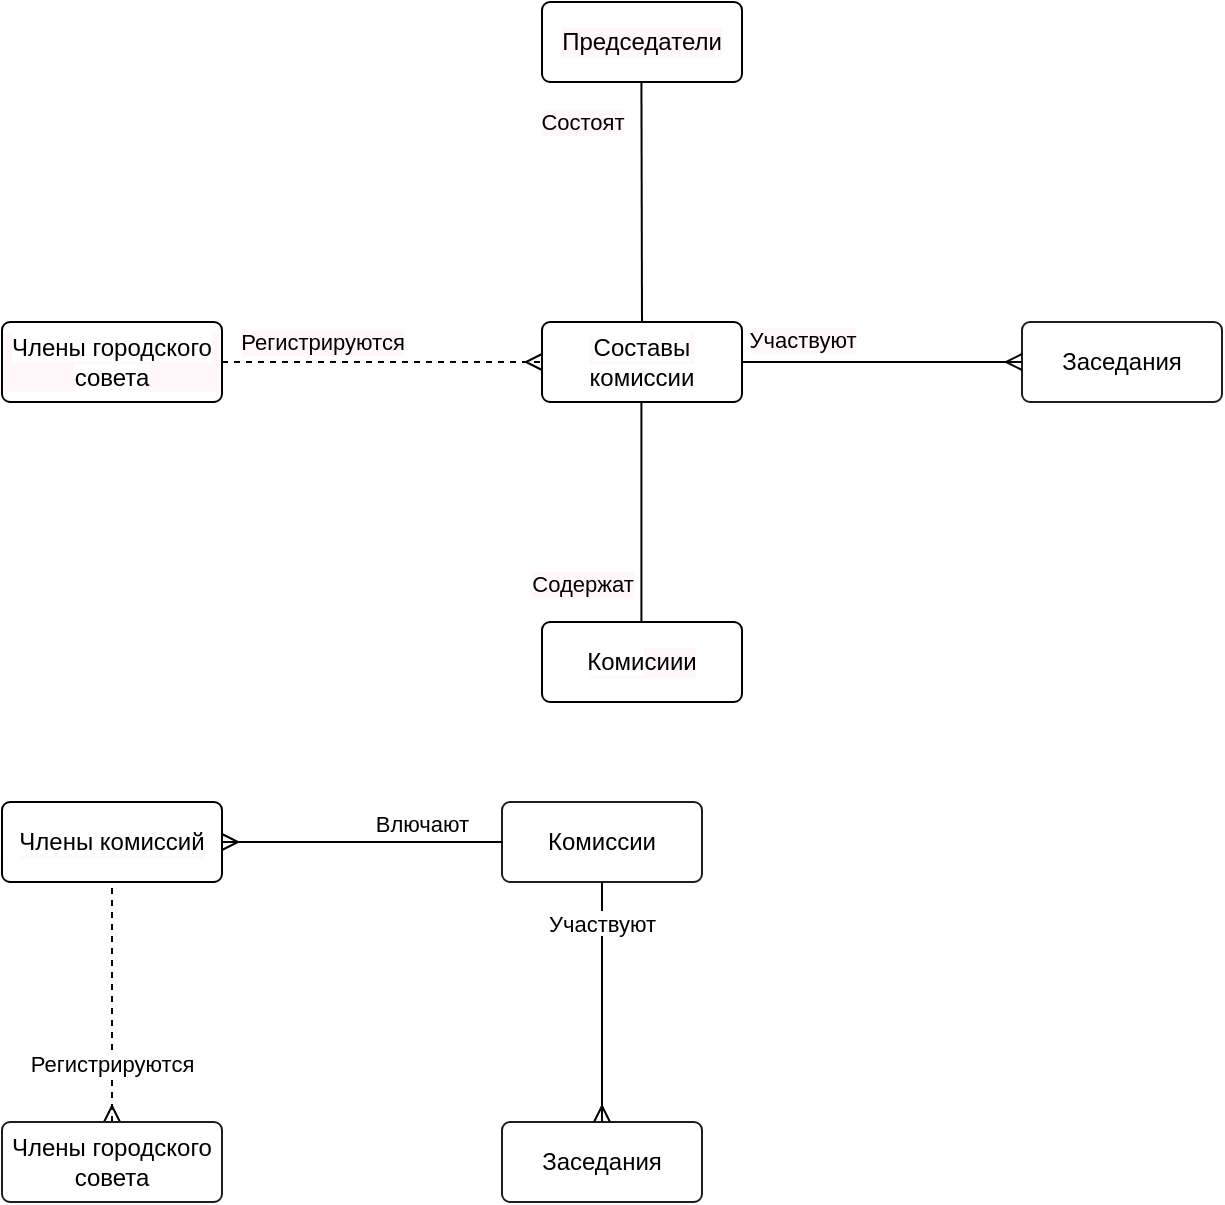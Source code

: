 <mxfile version="21.3.7" type="github">
  <diagram name="Страница 1" id="fAgeaGQB2XcrcrtBvHam">
    <mxGraphModel dx="913" dy="493" grid="1" gridSize="10" guides="1" tooltips="1" connect="1" arrows="1" fold="1" page="1" pageScale="1" pageWidth="827" pageHeight="1169" background="#FFFFFF" math="0" shadow="0">
      <root>
        <mxCell id="0" />
        <mxCell id="1" parent="0" />
        <mxCell id="RufuNGrCHeWpQnoez2cd-5" value="&lt;span style=&quot;background-color: rgb(255, 255, 255);&quot;&gt;Члены городского совета&lt;/span&gt;" style="rounded=1;arcSize=10;whiteSpace=wrap;html=1;align=center;labelBackgroundColor=#FFF7F9;fontColor=#000000;strokeColor=#000000;fillColor=#FFFFFF;" parent="1" vertex="1">
          <mxGeometry x="210" y="200" width="110" height="40" as="geometry" />
        </mxCell>
        <mxCell id="RufuNGrCHeWpQnoez2cd-6" value="&lt;span style=&quot;background-color: rgb(255, 255, 255);&quot;&gt;Коми&lt;/span&gt;сиии" style="rounded=1;arcSize=10;whiteSpace=wrap;html=1;align=center;labelBackgroundColor=#FFF7F9;fontColor=#000000;strokeColor=#000000;fillColor=#FFFFFF;" parent="1" vertex="1">
          <mxGeometry x="480" y="350" width="100" height="40" as="geometry" />
        </mxCell>
        <mxCell id="RufuNGrCHeWpQnoez2cd-7" value="&lt;span style=&quot;background-color: rgb(255, 255, 255);&quot;&gt;Составы&lt;br&gt;комиссии&lt;/span&gt;" style="rounded=1;arcSize=10;whiteSpace=wrap;html=1;align=center;labelBackgroundColor=#FFF7F9;fontColor=#000000;strokeColor=#000000;fillColor=#FFFFFF;" parent="1" vertex="1">
          <mxGeometry x="480" y="200" width="100" height="40" as="geometry" />
        </mxCell>
        <mxCell id="RufuNGrCHeWpQnoez2cd-8" value="" style="edgeStyle=entityRelationEdgeStyle;fontSize=12;html=1;endArrow=ERmany;rounded=0;exitX=1;exitY=0.5;exitDx=0;exitDy=0;dashed=1;startArrow=none;startFill=0;entryX=0;entryY=0.5;entryDx=0;entryDy=0;labelBackgroundColor=#FFF7F9;fontColor=#000000;strokeColor=#000000;" parent="1" source="RufuNGrCHeWpQnoez2cd-5" target="RufuNGrCHeWpQnoez2cd-7" edge="1">
          <mxGeometry width="100" height="100" relative="1" as="geometry">
            <mxPoint x="260" y="390" as="sourcePoint" />
            <mxPoint x="470" y="220" as="targetPoint" />
          </mxGeometry>
        </mxCell>
        <mxCell id="RufuNGrCHeWpQnoez2cd-9" value="Регистрируются" style="edgeLabel;html=1;align=center;verticalAlign=middle;resizable=0;points=[];labelBackgroundColor=#FFF7F9;fontColor=#000000;" parent="RufuNGrCHeWpQnoez2cd-8" vertex="1" connectable="0">
          <mxGeometry x="-0.425" y="-3" relative="1" as="geometry">
            <mxPoint x="4" y="-13" as="offset" />
          </mxGeometry>
        </mxCell>
        <mxCell id="RufuNGrCHeWpQnoez2cd-12" value="" style="fontSize=12;html=1;endArrow=none;entryX=0.5;entryY=1;entryDx=0;entryDy=0;entryPerimeter=0;exitX=0.5;exitY=0;exitDx=0;exitDy=0;rounded=0;endFill=0;labelBackgroundColor=#FFF7F9;fontColor=#000000;strokeColor=#000000;" parent="1" edge="1">
          <mxGeometry width="100" height="100" relative="1" as="geometry">
            <mxPoint x="529.71" y="350" as="sourcePoint" />
            <mxPoint x="529.71" y="240" as="targetPoint" />
          </mxGeometry>
        </mxCell>
        <mxCell id="RufuNGrCHeWpQnoez2cd-13" value="Содержат" style="edgeLabel;html=1;align=center;verticalAlign=middle;resizable=0;points=[];labelBackgroundColor=#FFF7F9;fontColor=#000000;" parent="RufuNGrCHeWpQnoez2cd-12" vertex="1" connectable="0">
          <mxGeometry x="0.504" y="-1" relative="1" as="geometry">
            <mxPoint x="-31" y="63" as="offset" />
          </mxGeometry>
        </mxCell>
        <mxCell id="RufuNGrCHeWpQnoez2cd-14" value="Председатели" style="rounded=1;arcSize=10;whiteSpace=wrap;html=1;align=center;labelBackgroundColor=#FFF7F9;fontColor=#000000;strokeColor=#000000;fillColor=#FFFFFF;" parent="1" vertex="1">
          <mxGeometry x="480" y="40" width="100" height="40" as="geometry" />
        </mxCell>
        <mxCell id="RufuNGrCHeWpQnoez2cd-15" value="" style="fontSize=12;html=1;endArrow=none;entryX=0.5;entryY=1;entryDx=0;entryDy=0;entryPerimeter=0;exitX=0.5;exitY=0;exitDx=0;exitDy=0;rounded=0;endFill=0;labelBackgroundColor=#FFF7F9;fontColor=#000000;strokeColor=#000000;" parent="1" source="RufuNGrCHeWpQnoez2cd-7" edge="1">
          <mxGeometry width="100" height="100" relative="1" as="geometry">
            <mxPoint x="529.71" y="190" as="sourcePoint" />
            <mxPoint x="529.71" y="80" as="targetPoint" />
          </mxGeometry>
        </mxCell>
        <mxCell id="RufuNGrCHeWpQnoez2cd-16" value="Состоят" style="edgeLabel;html=1;align=center;verticalAlign=middle;resizable=0;points=[];labelBackgroundColor=#FFF7F9;fontColor=#000000;" parent="RufuNGrCHeWpQnoez2cd-15" vertex="1" connectable="0">
          <mxGeometry x="0.504" y="-1" relative="1" as="geometry">
            <mxPoint x="-31" y="-10" as="offset" />
          </mxGeometry>
        </mxCell>
        <mxCell id="RufuNGrCHeWpQnoez2cd-17" value="&lt;font color=&quot;#000000&quot;&gt;Заседания&lt;/font&gt;" style="rounded=1;arcSize=10;whiteSpace=wrap;html=1;align=center;fillColor=#FFFFFF;fillStyle=solid;gradientColor=none;strokeColor=#1D1D1D;" parent="1" vertex="1">
          <mxGeometry x="720" y="200" width="100" height="40" as="geometry" />
        </mxCell>
        <mxCell id="RufuNGrCHeWpQnoez2cd-18" value="" style="fontSize=12;html=1;endArrow=none;entryX=1;entryY=0.5;entryDx=0;entryDy=0;exitX=0;exitY=0.5;exitDx=0;exitDy=0;rounded=0;endFill=0;startArrow=ERmany;startFill=0;labelBackgroundColor=#FFF7F9;fontColor=#000000;strokeColor=#000000;" parent="1" source="RufuNGrCHeWpQnoez2cd-17" target="RufuNGrCHeWpQnoez2cd-7" edge="1">
          <mxGeometry width="100" height="100" relative="1" as="geometry">
            <mxPoint x="650.29" y="300" as="sourcePoint" />
            <mxPoint x="650" y="180" as="targetPoint" />
          </mxGeometry>
        </mxCell>
        <mxCell id="RufuNGrCHeWpQnoez2cd-19" value="Участвуют" style="edgeLabel;html=1;align=center;verticalAlign=middle;resizable=0;points=[];labelBackgroundColor=#FFF7F9;fontColor=#000000;" parent="RufuNGrCHeWpQnoez2cd-18" vertex="1" connectable="0">
          <mxGeometry x="0.504" y="-1" relative="1" as="geometry">
            <mxPoint x="-5" y="-10" as="offset" />
          </mxGeometry>
        </mxCell>
        <mxCell id="J0JUxlFBlvWoUHqrfrfv-13" value="&lt;font color=&quot;#000000&quot;&gt;Заседания&lt;/font&gt;" style="rounded=1;arcSize=10;whiteSpace=wrap;html=1;align=center;fillColor=#FFFFFF;fillStyle=solid;gradientColor=none;strokeColor=#1D1D1D;" vertex="1" parent="1">
          <mxGeometry x="460" y="600" width="100" height="40" as="geometry" />
        </mxCell>
        <mxCell id="J0JUxlFBlvWoUHqrfrfv-14" value="&lt;span style=&quot;background-color: rgb(255, 255, 255);&quot;&gt;Члены комиссий&lt;br&gt;&lt;/span&gt;" style="rounded=1;arcSize=10;whiteSpace=wrap;html=1;align=center;labelBackgroundColor=#FFF7F9;fontColor=#000000;strokeColor=#000000;fillColor=#FFFFFF;" vertex="1" parent="1">
          <mxGeometry x="210" y="440" width="110" height="40" as="geometry" />
        </mxCell>
        <mxCell id="J0JUxlFBlvWoUHqrfrfv-15" value="&lt;font color=&quot;#000000&quot;&gt;Комиссии&lt;br&gt;&lt;/font&gt;" style="rounded=1;arcSize=10;whiteSpace=wrap;html=1;align=center;fillColor=#FFFFFF;fillStyle=solid;gradientColor=none;strokeColor=#1D1D1D;" vertex="1" parent="1">
          <mxGeometry x="460" y="440" width="100" height="40" as="geometry" />
        </mxCell>
        <mxCell id="J0JUxlFBlvWoUHqrfrfv-16" value="" style="fontSize=12;html=1;endArrow=none;entryX=0.5;entryY=1;entryDx=0;entryDy=0;rounded=0;endFill=0;startArrow=ERmany;startFill=0;labelBackgroundColor=#FFF7F9;fontColor=#000000;strokeColor=#000000;exitX=0.5;exitY=0;exitDx=0;exitDy=0;" edge="1" parent="1" source="J0JUxlFBlvWoUHqrfrfv-13" target="J0JUxlFBlvWoUHqrfrfv-15">
          <mxGeometry width="100" height="100" relative="1" as="geometry">
            <mxPoint x="510" y="590" as="sourcePoint" />
            <mxPoint x="550" y="560" as="targetPoint" />
          </mxGeometry>
        </mxCell>
        <mxCell id="J0JUxlFBlvWoUHqrfrfv-18" value="Участвуют" style="edgeLabel;align=center;verticalAlign=middle;resizable=0;points=[];labelBackgroundColor=#FFFFFF;fontColor=#000000;" vertex="1" connectable="0" parent="J0JUxlFBlvWoUHqrfrfv-16">
          <mxGeometry x="0.646" y="2" relative="1" as="geometry">
            <mxPoint x="2" y="-1" as="offset" />
          </mxGeometry>
        </mxCell>
        <mxCell id="J0JUxlFBlvWoUHqrfrfv-19" value="" style="fontSize=12;html=1;endArrow=none;entryX=0.5;entryY=1;entryDx=0;entryDy=0;rounded=0;endFill=0;startArrow=ERmany;startFill=0;labelBackgroundColor=#FFF7F9;fontColor=#000000;strokeColor=#000000;exitX=0.5;exitY=0;exitDx=0;exitDy=0;dashed=1;" edge="1" parent="1" source="J0JUxlFBlvWoUHqrfrfv-21" target="J0JUxlFBlvWoUHqrfrfv-14">
          <mxGeometry width="100" height="100" relative="1" as="geometry">
            <mxPoint x="290" y="610" as="sourcePoint" />
            <mxPoint x="290" y="490" as="targetPoint" />
          </mxGeometry>
        </mxCell>
        <mxCell id="J0JUxlFBlvWoUHqrfrfv-20" value="Регистрируются" style="edgeLabel;align=center;verticalAlign=middle;resizable=0;points=[];labelBackgroundColor=#FFFFFF;fontColor=#000000;" vertex="1" connectable="0" parent="J0JUxlFBlvWoUHqrfrfv-19">
          <mxGeometry x="0.646" y="2" relative="1" as="geometry">
            <mxPoint x="2" y="69" as="offset" />
          </mxGeometry>
        </mxCell>
        <mxCell id="J0JUxlFBlvWoUHqrfrfv-21" value="&lt;font color=&quot;#000000&quot;&gt;Члены городского совета&lt;/font&gt;" style="rounded=1;arcSize=10;whiteSpace=wrap;html=1;align=center;fillColor=#FFFFFF;fillStyle=solid;gradientColor=none;strokeColor=#1D1D1D;" vertex="1" parent="1">
          <mxGeometry x="210" y="600" width="110" height="40" as="geometry" />
        </mxCell>
        <mxCell id="J0JUxlFBlvWoUHqrfrfv-22" value="" style="fontSize=12;html=1;endArrow=none;entryX=0;entryY=0.5;entryDx=0;entryDy=0;rounded=0;endFill=0;startArrow=ERmany;startFill=0;labelBackgroundColor=#FFF7F9;fontColor=#000000;strokeColor=#000000;exitX=1;exitY=0.5;exitDx=0;exitDy=0;" edge="1" parent="1" source="J0JUxlFBlvWoUHqrfrfv-14" target="J0JUxlFBlvWoUHqrfrfv-15">
          <mxGeometry width="100" height="100" relative="1" as="geometry">
            <mxPoint x="413" y="600" as="sourcePoint" />
            <mxPoint x="413" y="480" as="targetPoint" />
          </mxGeometry>
        </mxCell>
        <mxCell id="J0JUxlFBlvWoUHqrfrfv-23" value="Влючают" style="edgeLabel;align=center;verticalAlign=middle;resizable=0;points=[];labelBackgroundColor=#FFFFFF;fontColor=#000000;" vertex="1" connectable="0" parent="J0JUxlFBlvWoUHqrfrfv-22">
          <mxGeometry x="0.646" y="2" relative="1" as="geometry">
            <mxPoint x="-15" y="-8" as="offset" />
          </mxGeometry>
        </mxCell>
      </root>
    </mxGraphModel>
  </diagram>
</mxfile>
